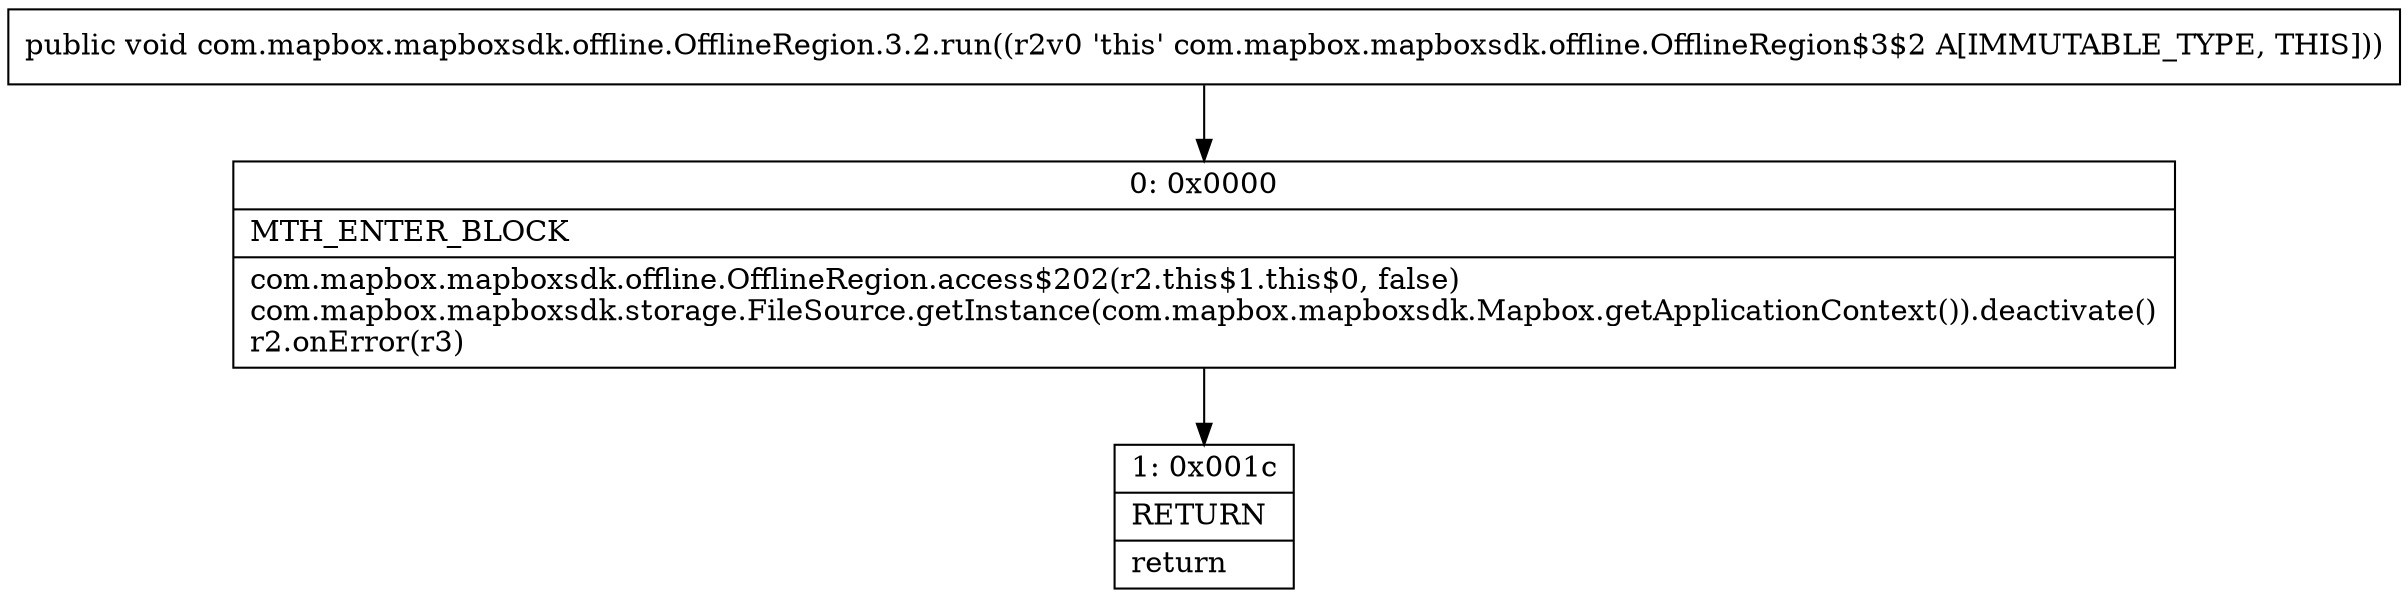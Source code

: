 digraph "CFG forcom.mapbox.mapboxsdk.offline.OfflineRegion.3.2.run()V" {
Node_0 [shape=record,label="{0\:\ 0x0000|MTH_ENTER_BLOCK\l|com.mapbox.mapboxsdk.offline.OfflineRegion.access$202(r2.this$1.this$0, false)\lcom.mapbox.mapboxsdk.storage.FileSource.getInstance(com.mapbox.mapboxsdk.Mapbox.getApplicationContext()).deactivate()\lr2.onError(r3)\l}"];
Node_1 [shape=record,label="{1\:\ 0x001c|RETURN\l|return\l}"];
MethodNode[shape=record,label="{public void com.mapbox.mapboxsdk.offline.OfflineRegion.3.2.run((r2v0 'this' com.mapbox.mapboxsdk.offline.OfflineRegion$3$2 A[IMMUTABLE_TYPE, THIS])) }"];
MethodNode -> Node_0;
Node_0 -> Node_1;
}


